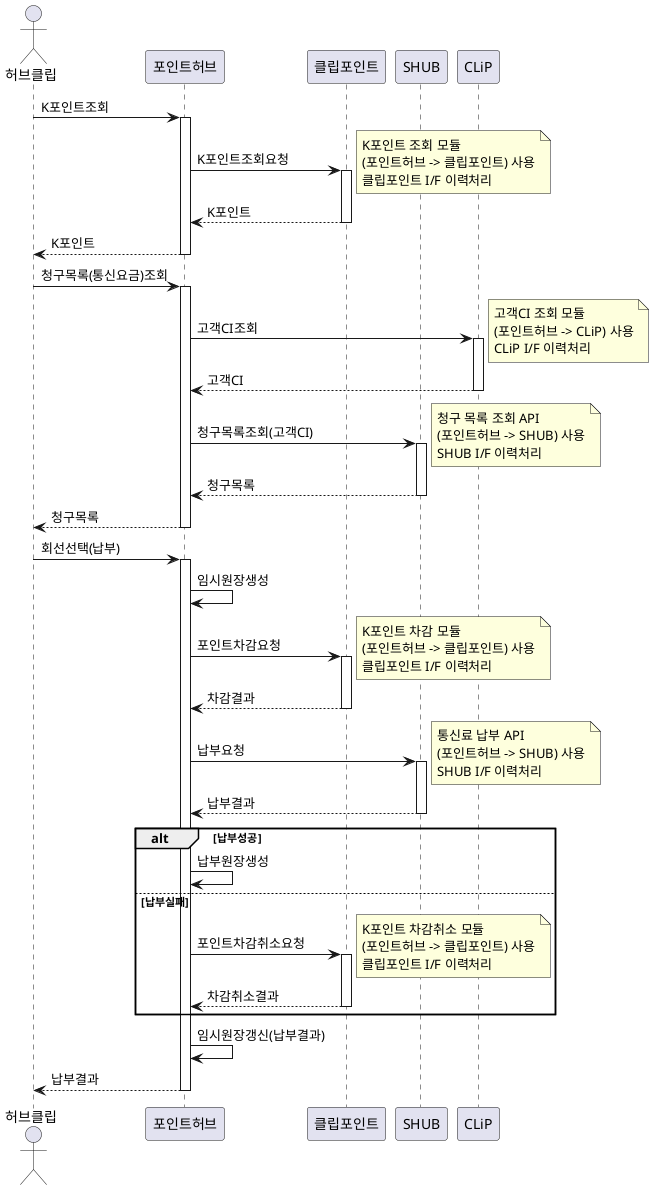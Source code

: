 @startuml

actor 허브클립
participant 포인트허브
participant 클립포인트
participant SHUB
participant CLiP

'중복거래체크
'프로세스 진행중 요청정보 업데이트 확인

허브클립 -> 포인트허브 ++ : K포인트조회
포인트허브 -> 클립포인트 ++ : K포인트조회요청
note right : K포인트 조회 모듈\n(포인트허브 -> 클립포인트) 사용\n클립포인트 I/F 이력처리
return K포인트
return K포인트

허브클립 -> 포인트허브 ++ : 청구목록(통신요금)조회
포인트허브 -> CLiP ++ : 고객CI조회
note right : 고객CI 조회 모듈\n(포인트허브 -> CLiP) 사용\nCLiP I/F 이력처리
return 고객CI
포인트허브 -> SHUB ++ : 청구목록조회(고객CI)
note right : 청구 목록 조회 API\n(포인트허브 -> SHUB) 사용\nSHUB I/F 이력처리
return 청구목록
return 청구목록


허브클립 -> 포인트허브 ++ : 회선선택(납부)
포인트허브 -> 포인트허브 : 임시원장생성
포인트허브 -> 클립포인트 ++ : 포인트차감요청
note right : K포인트 차감 모듈\n(포인트허브 -> 클립포인트) 사용\n클립포인트 I/F 이력처리
return 차감결과

포인트허브 -> SHUB ++ : 납부요청
note right : 통신료 납부 API\n(포인트허브 -> SHUB) 사용\nSHUB I/F 이력처리
return 납부결과

alt 납부성공
  포인트허브 -> 포인트허브 : 납부원장생성
else 납부실패
  포인트허브 -> 클립포인트 ++ : 포인트차감취소요청
  note right : K포인트 차감취소 모듈\n(포인트허브 -> 클립포인트) 사용\n클립포인트 I/F 이력처리
  return 차감취소결과
end

포인트허브 -> 포인트허브 : 임시원장갱신(납부결과)

return 납부결과

@enduml
